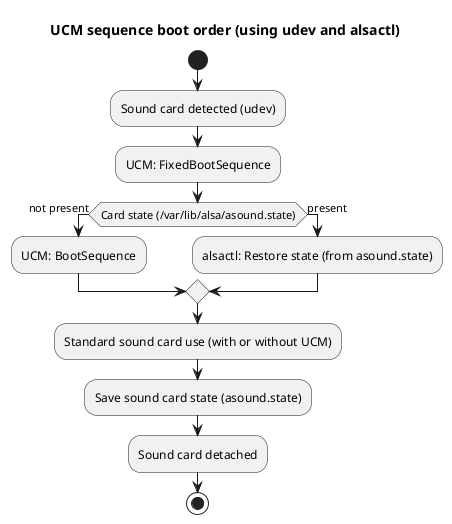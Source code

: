 @startuml
title "UCM sequence boot order (using udev and alsactl)"

start
:Sound card detected (udev);
:UCM: FixedBootSequence;
if (Card state (/var/lib/alsa/asound.state)) then (not present)
  :UCM: BootSequence;
else (present)
  :alsactl: Restore state (from asound.state);
endif
:Standard sound card use (with or without UCM);
:Save sound card state (asound.state);
:Sound card detached;
stop

@enduml
